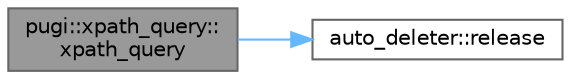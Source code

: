 digraph "pugi::xpath_query::xpath_query"
{
 // INTERACTIVE_SVG=YES
 // LATEX_PDF_SIZE
  bgcolor="transparent";
  edge [fontname=Helvetica,fontsize=10,labelfontname=Helvetica,labelfontsize=10];
  node [fontname=Helvetica,fontsize=10,shape=box,height=0.2,width=0.4];
  rankdir="LR";
  Node1 [id="Node000001",label="pugi::xpath_query::\lxpath_query",height=0.2,width=0.4,color="gray40", fillcolor="grey60", style="filled", fontcolor="black",tooltip=" "];
  Node1 -> Node2 [id="edge1_Node000001_Node000002",color="steelblue1",style="solid",tooltip=" "];
  Node2 [id="Node000002",label="auto_deleter::release",height=0.2,width=0.4,color="grey40", fillcolor="white", style="filled",URL="$d6/d78/structauto__deleter.html#a6c02cf0240e922064cbf4672bb4363ce",tooltip=" "];
}
